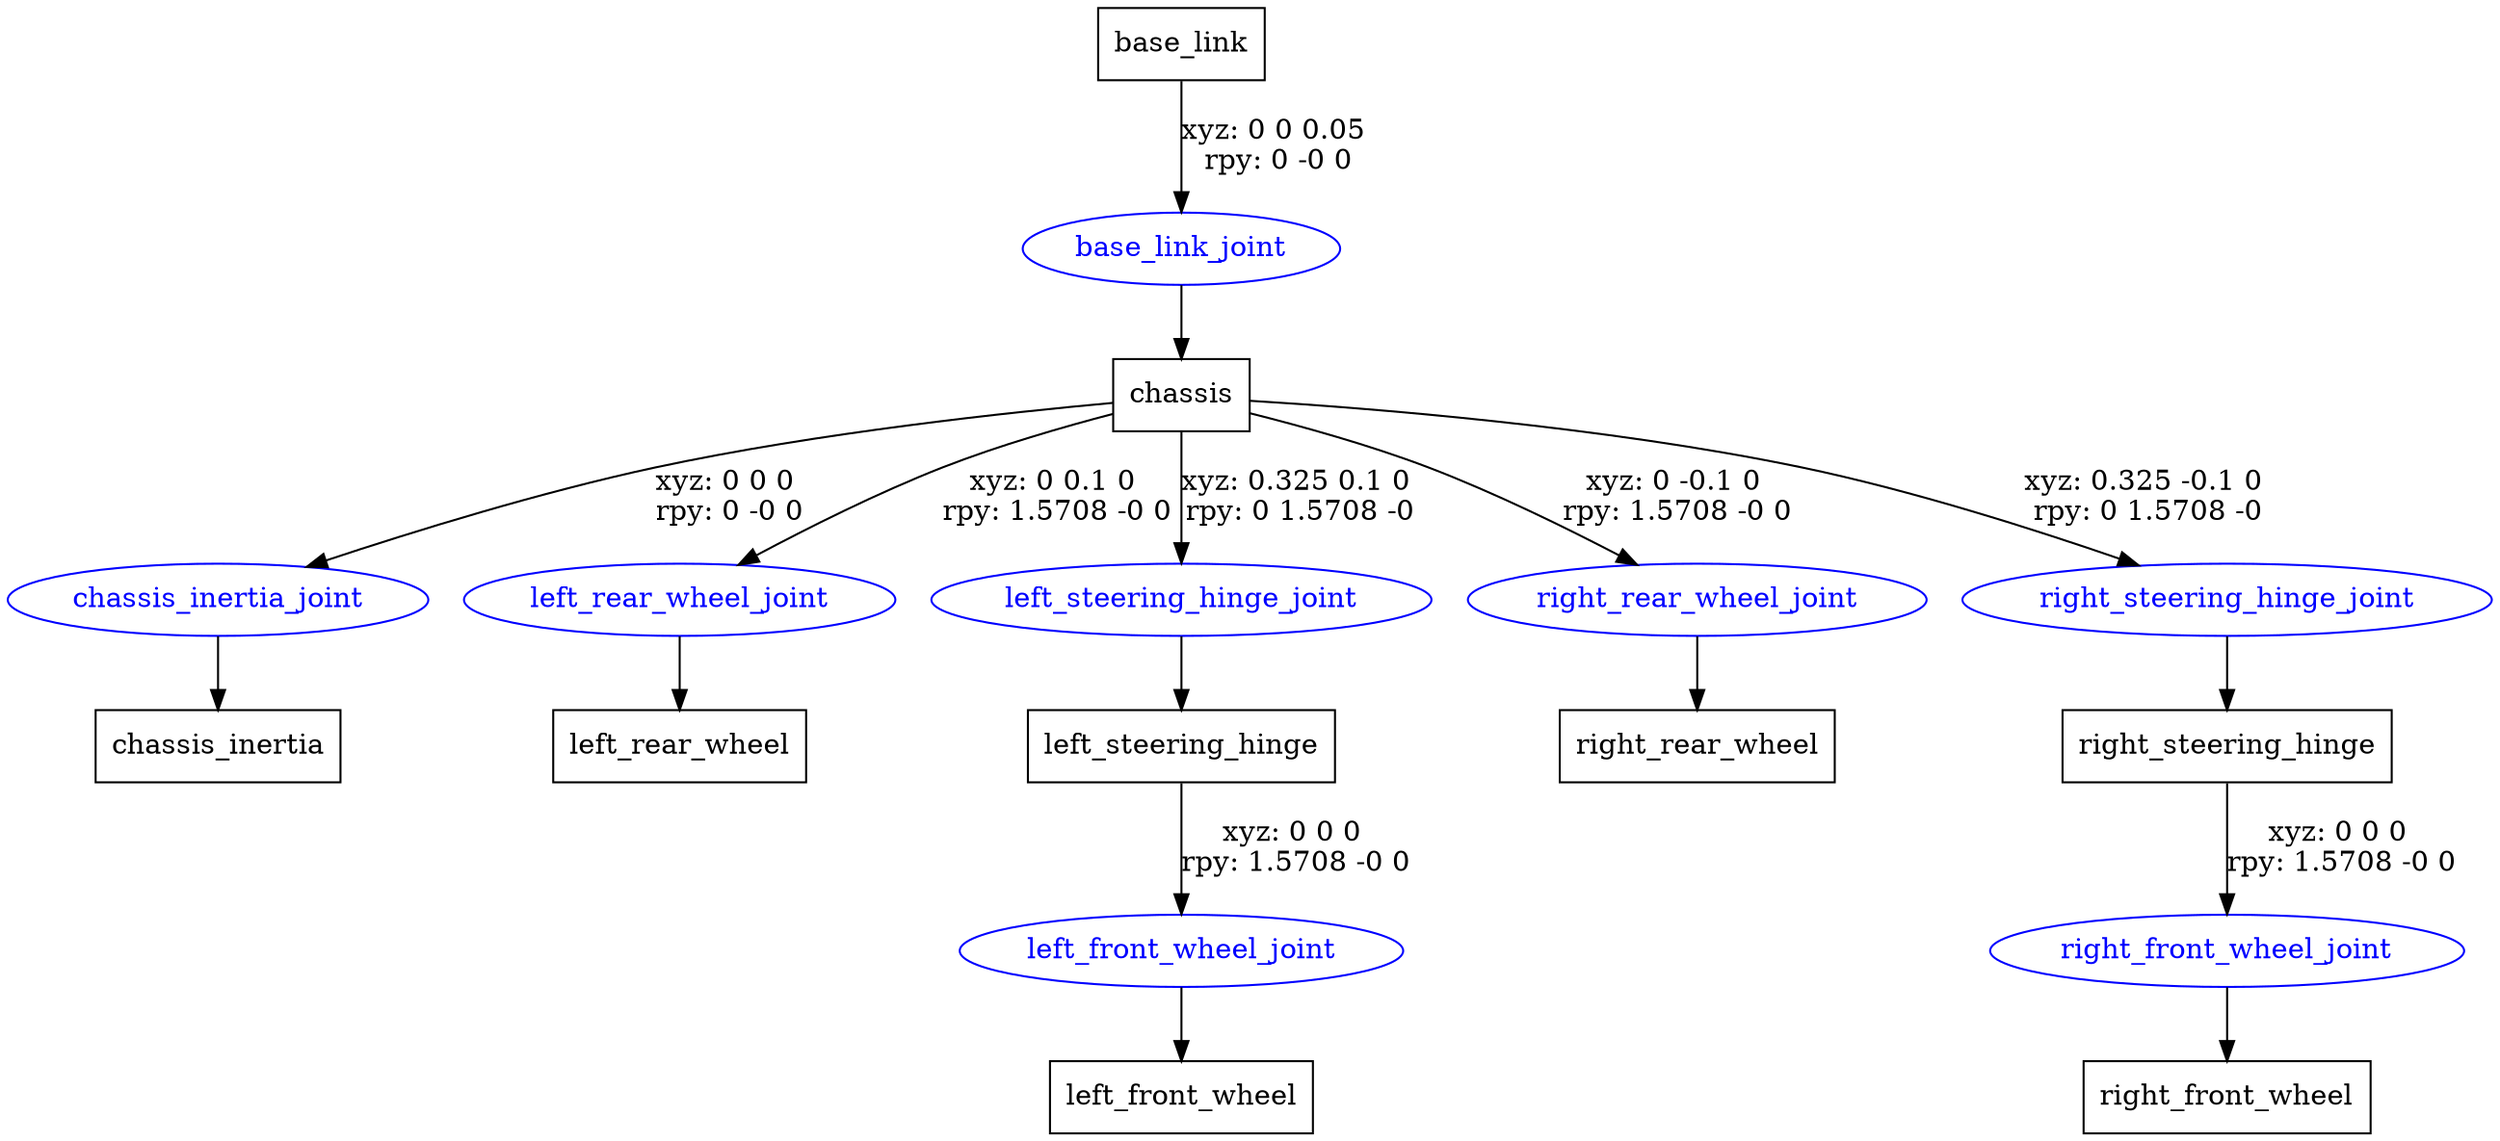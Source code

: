 digraph G {
node [shape=box];
"base_link" [label="base_link"];
"chassis" [label="chassis"];
"chassis_inertia" [label="chassis_inertia"];
"left_rear_wheel" [label="left_rear_wheel"];
"left_steering_hinge" [label="left_steering_hinge"];
"left_front_wheel" [label="left_front_wheel"];
"right_rear_wheel" [label="right_rear_wheel"];
"right_steering_hinge" [label="right_steering_hinge"];
"right_front_wheel" [label="right_front_wheel"];
node [shape=ellipse, color=blue, fontcolor=blue];
"base_link" -> "base_link_joint" [label="xyz: 0 0 0.05 \nrpy: 0 -0 0"]
"base_link_joint" -> "chassis"
"chassis" -> "chassis_inertia_joint" [label="xyz: 0 0 0 \nrpy: 0 -0 0"]
"chassis_inertia_joint" -> "chassis_inertia"
"chassis" -> "left_rear_wheel_joint" [label="xyz: 0 0.1 0 \nrpy: 1.5708 -0 0"]
"left_rear_wheel_joint" -> "left_rear_wheel"
"chassis" -> "left_steering_hinge_joint" [label="xyz: 0.325 0.1 0 \nrpy: 0 1.5708 -0"]
"left_steering_hinge_joint" -> "left_steering_hinge"
"left_steering_hinge" -> "left_front_wheel_joint" [label="xyz: 0 0 0 \nrpy: 1.5708 -0 0"]
"left_front_wheel_joint" -> "left_front_wheel"
"chassis" -> "right_rear_wheel_joint" [label="xyz: 0 -0.1 0 \nrpy: 1.5708 -0 0"]
"right_rear_wheel_joint" -> "right_rear_wheel"
"chassis" -> "right_steering_hinge_joint" [label="xyz: 0.325 -0.1 0 \nrpy: 0 1.5708 -0"]
"right_steering_hinge_joint" -> "right_steering_hinge"
"right_steering_hinge" -> "right_front_wheel_joint" [label="xyz: 0 0 0 \nrpy: 1.5708 -0 0"]
"right_front_wheel_joint" -> "right_front_wheel"
}
